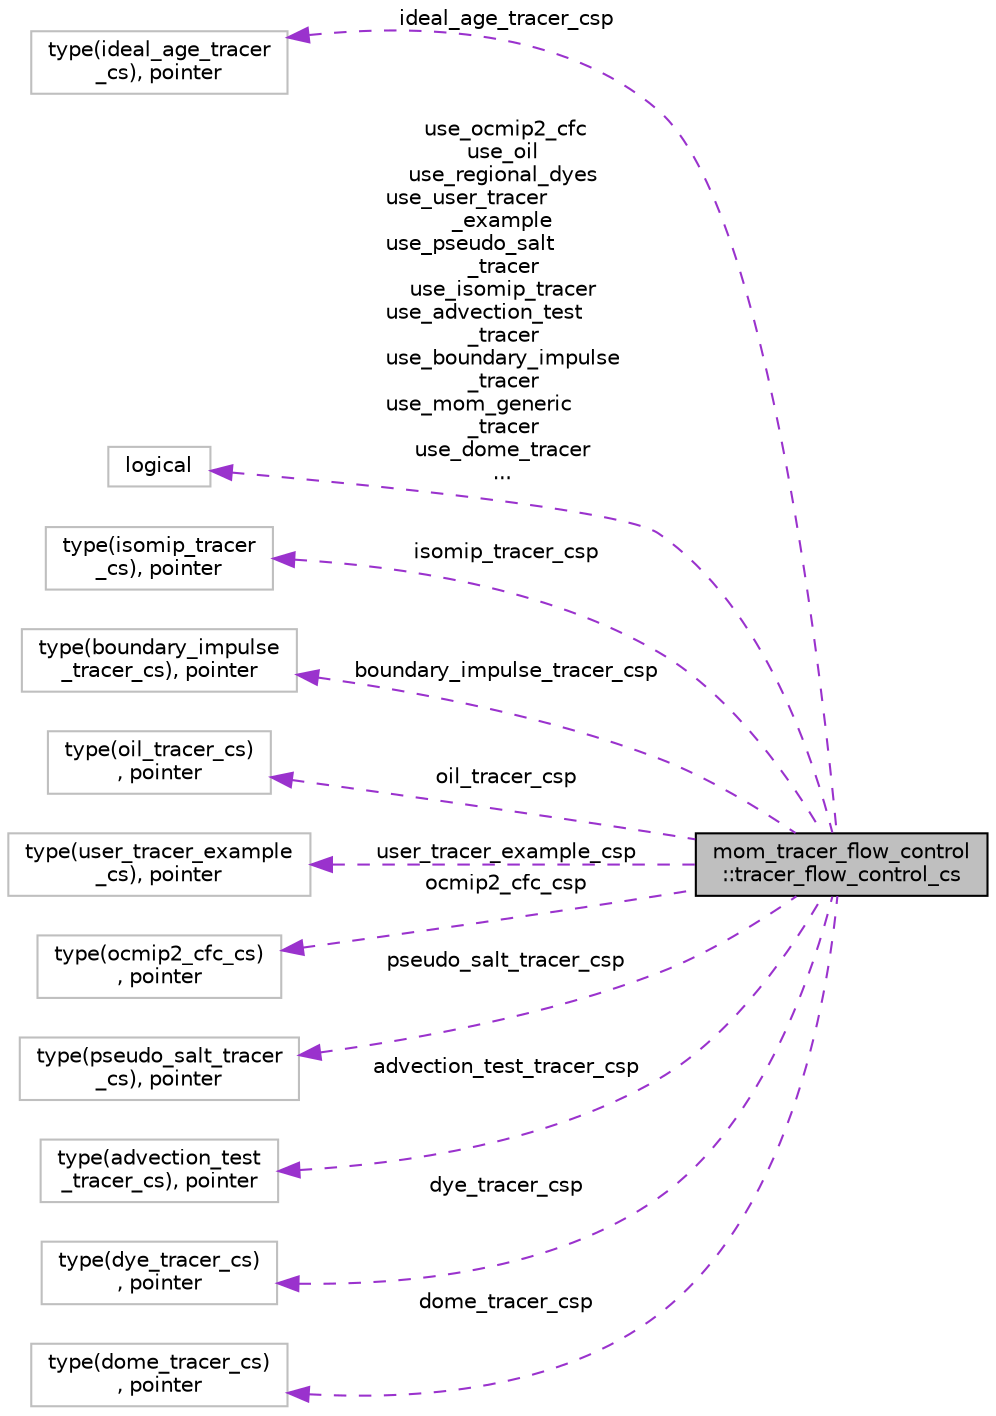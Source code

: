 digraph "mom_tracer_flow_control::tracer_flow_control_cs"
{
 // INTERACTIVE_SVG=YES
  edge [fontname="Helvetica",fontsize="10",labelfontname="Helvetica",labelfontsize="10"];
  node [fontname="Helvetica",fontsize="10",shape=record];
  rankdir="LR";
  Node1 [label="mom_tracer_flow_control\l::tracer_flow_control_cs",height=0.2,width=0.4,color="black", fillcolor="grey75", style="filled", fontcolor="black"];
  Node2 -> Node1 [dir="back",color="darkorchid3",fontsize="10",style="dashed",label=" ideal_age_tracer_csp" ,fontname="Helvetica"];
  Node2 [label="type(ideal_age_tracer\l_cs), pointer",height=0.2,width=0.4,color="grey75", fillcolor="white", style="filled"];
  Node3 -> Node1 [dir="back",color="darkorchid3",fontsize="10",style="dashed",label=" use_ocmip2_cfc\nuse_oil\nuse_regional_dyes\nuse_user_tracer\l_example\nuse_pseudo_salt\l_tracer\nuse_isomip_tracer\nuse_advection_test\l_tracer\nuse_boundary_impulse\l_tracer\nuse_mom_generic\l_tracer\nuse_dome_tracer\n..." ,fontname="Helvetica"];
  Node3 [label="logical",height=0.2,width=0.4,color="grey75", fillcolor="white", style="filled"];
  Node4 -> Node1 [dir="back",color="darkorchid3",fontsize="10",style="dashed",label=" isomip_tracer_csp" ,fontname="Helvetica"];
  Node4 [label="type(isomip_tracer\l_cs), pointer",height=0.2,width=0.4,color="grey75", fillcolor="white", style="filled"];
  Node5 -> Node1 [dir="back",color="darkorchid3",fontsize="10",style="dashed",label=" boundary_impulse_tracer_csp" ,fontname="Helvetica"];
  Node5 [label="type(boundary_impulse\l_tracer_cs), pointer",height=0.2,width=0.4,color="grey75", fillcolor="white", style="filled"];
  Node6 -> Node1 [dir="back",color="darkorchid3",fontsize="10",style="dashed",label=" oil_tracer_csp" ,fontname="Helvetica"];
  Node6 [label="type(oil_tracer_cs)\l, pointer",height=0.2,width=0.4,color="grey75", fillcolor="white", style="filled"];
  Node7 -> Node1 [dir="back",color="darkorchid3",fontsize="10",style="dashed",label=" user_tracer_example_csp" ,fontname="Helvetica"];
  Node7 [label="type(user_tracer_example\l_cs), pointer",height=0.2,width=0.4,color="grey75", fillcolor="white", style="filled"];
  Node8 -> Node1 [dir="back",color="darkorchid3",fontsize="10",style="dashed",label=" ocmip2_cfc_csp" ,fontname="Helvetica"];
  Node8 [label="type(ocmip2_cfc_cs)\l, pointer",height=0.2,width=0.4,color="grey75", fillcolor="white", style="filled"];
  Node9 -> Node1 [dir="back",color="darkorchid3",fontsize="10",style="dashed",label=" pseudo_salt_tracer_csp" ,fontname="Helvetica"];
  Node9 [label="type(pseudo_salt_tracer\l_cs), pointer",height=0.2,width=0.4,color="grey75", fillcolor="white", style="filled"];
  Node10 -> Node1 [dir="back",color="darkorchid3",fontsize="10",style="dashed",label=" advection_test_tracer_csp" ,fontname="Helvetica"];
  Node10 [label="type(advection_test\l_tracer_cs), pointer",height=0.2,width=0.4,color="grey75", fillcolor="white", style="filled"];
  Node11 -> Node1 [dir="back",color="darkorchid3",fontsize="10",style="dashed",label=" dye_tracer_csp" ,fontname="Helvetica"];
  Node11 [label="type(dye_tracer_cs)\l, pointer",height=0.2,width=0.4,color="grey75", fillcolor="white", style="filled"];
  Node12 -> Node1 [dir="back",color="darkorchid3",fontsize="10",style="dashed",label=" dome_tracer_csp" ,fontname="Helvetica"];
  Node12 [label="type(dome_tracer_cs)\l, pointer",height=0.2,width=0.4,color="grey75", fillcolor="white", style="filled"];
}
